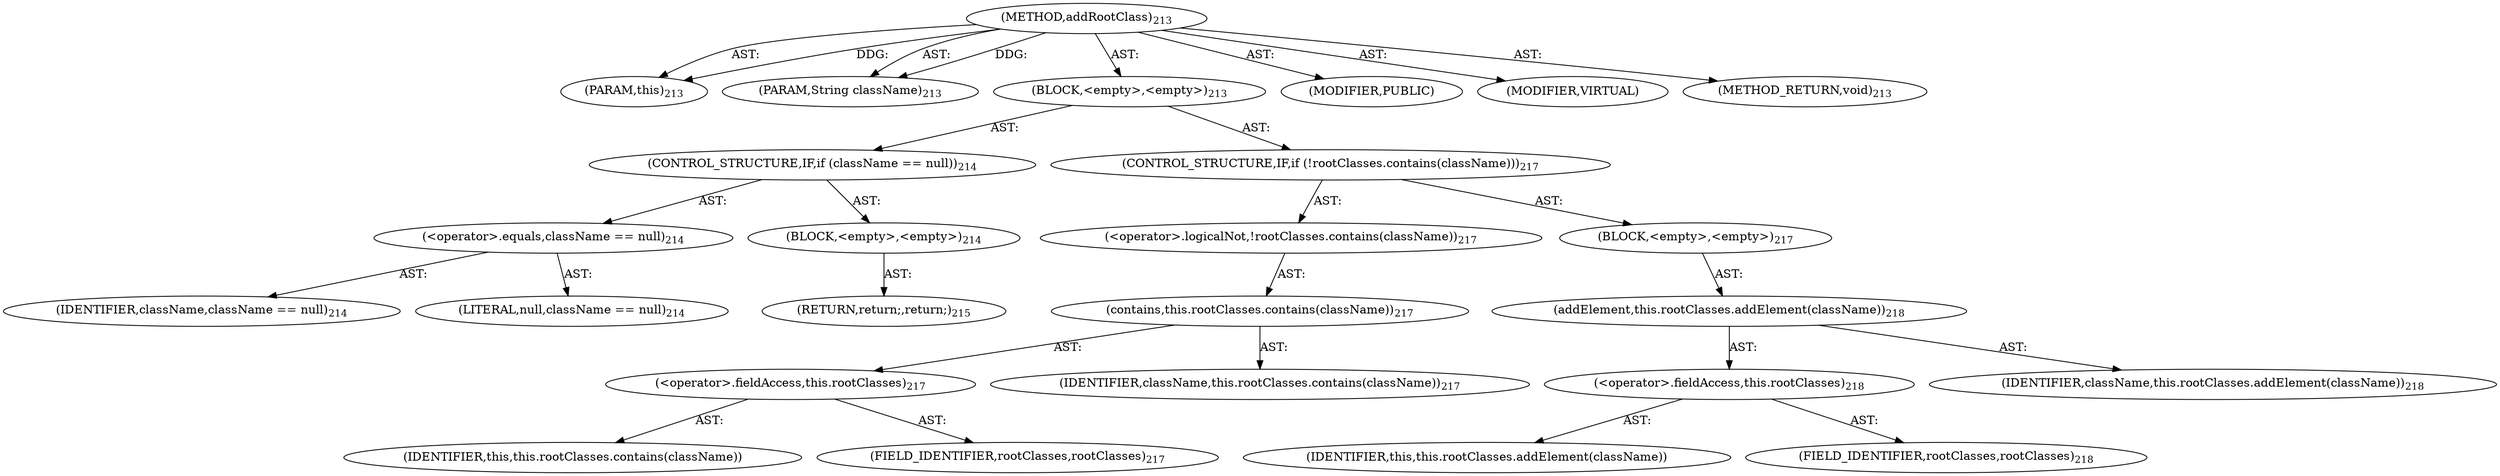 digraph "addRootClass" {  
"111669149704" [label = <(METHOD,addRootClass)<SUB>213</SUB>> ]
"115964117005" [label = <(PARAM,this)<SUB>213</SUB>> ]
"115964117006" [label = <(PARAM,String className)<SUB>213</SUB>> ]
"25769803790" [label = <(BLOCK,&lt;empty&gt;,&lt;empty&gt;)<SUB>213</SUB>> ]
"47244640261" [label = <(CONTROL_STRUCTURE,IF,if (className == null))<SUB>214</SUB>> ]
"30064771139" [label = <(&lt;operator&gt;.equals,className == null)<SUB>214</SUB>> ]
"68719476781" [label = <(IDENTIFIER,className,className == null)<SUB>214</SUB>> ]
"90194313230" [label = <(LITERAL,null,className == null)<SUB>214</SUB>> ]
"25769803791" [label = <(BLOCK,&lt;empty&gt;,&lt;empty&gt;)<SUB>214</SUB>> ]
"146028888070" [label = <(RETURN,return;,return;)<SUB>215</SUB>> ]
"47244640262" [label = <(CONTROL_STRUCTURE,IF,if (!rootClasses.contains(className)))<SUB>217</SUB>> ]
"30064771140" [label = <(&lt;operator&gt;.logicalNot,!rootClasses.contains(className))<SUB>217</SUB>> ]
"30064771141" [label = <(contains,this.rootClasses.contains(className))<SUB>217</SUB>> ]
"30064771142" [label = <(&lt;operator&gt;.fieldAccess,this.rootClasses)<SUB>217</SUB>> ]
"68719476782" [label = <(IDENTIFIER,this,this.rootClasses.contains(className))> ]
"55834574871" [label = <(FIELD_IDENTIFIER,rootClasses,rootClasses)<SUB>217</SUB>> ]
"68719476783" [label = <(IDENTIFIER,className,this.rootClasses.contains(className))<SUB>217</SUB>> ]
"25769803792" [label = <(BLOCK,&lt;empty&gt;,&lt;empty&gt;)<SUB>217</SUB>> ]
"30064771143" [label = <(addElement,this.rootClasses.addElement(className))<SUB>218</SUB>> ]
"30064771144" [label = <(&lt;operator&gt;.fieldAccess,this.rootClasses)<SUB>218</SUB>> ]
"68719476784" [label = <(IDENTIFIER,this,this.rootClasses.addElement(className))> ]
"55834574872" [label = <(FIELD_IDENTIFIER,rootClasses,rootClasses)<SUB>218</SUB>> ]
"68719476785" [label = <(IDENTIFIER,className,this.rootClasses.addElement(className))<SUB>218</SUB>> ]
"133143986201" [label = <(MODIFIER,PUBLIC)> ]
"133143986202" [label = <(MODIFIER,VIRTUAL)> ]
"128849018888" [label = <(METHOD_RETURN,void)<SUB>213</SUB>> ]
  "111669149704" -> "115964117005"  [ label = "AST: "] 
  "111669149704" -> "115964117006"  [ label = "AST: "] 
  "111669149704" -> "25769803790"  [ label = "AST: "] 
  "111669149704" -> "133143986201"  [ label = "AST: "] 
  "111669149704" -> "133143986202"  [ label = "AST: "] 
  "111669149704" -> "128849018888"  [ label = "AST: "] 
  "25769803790" -> "47244640261"  [ label = "AST: "] 
  "25769803790" -> "47244640262"  [ label = "AST: "] 
  "47244640261" -> "30064771139"  [ label = "AST: "] 
  "47244640261" -> "25769803791"  [ label = "AST: "] 
  "30064771139" -> "68719476781"  [ label = "AST: "] 
  "30064771139" -> "90194313230"  [ label = "AST: "] 
  "25769803791" -> "146028888070"  [ label = "AST: "] 
  "47244640262" -> "30064771140"  [ label = "AST: "] 
  "47244640262" -> "25769803792"  [ label = "AST: "] 
  "30064771140" -> "30064771141"  [ label = "AST: "] 
  "30064771141" -> "30064771142"  [ label = "AST: "] 
  "30064771141" -> "68719476783"  [ label = "AST: "] 
  "30064771142" -> "68719476782"  [ label = "AST: "] 
  "30064771142" -> "55834574871"  [ label = "AST: "] 
  "25769803792" -> "30064771143"  [ label = "AST: "] 
  "30064771143" -> "30064771144"  [ label = "AST: "] 
  "30064771143" -> "68719476785"  [ label = "AST: "] 
  "30064771144" -> "68719476784"  [ label = "AST: "] 
  "30064771144" -> "55834574872"  [ label = "AST: "] 
  "111669149704" -> "115964117005"  [ label = "DDG: "] 
  "111669149704" -> "115964117006"  [ label = "DDG: "] 
}
